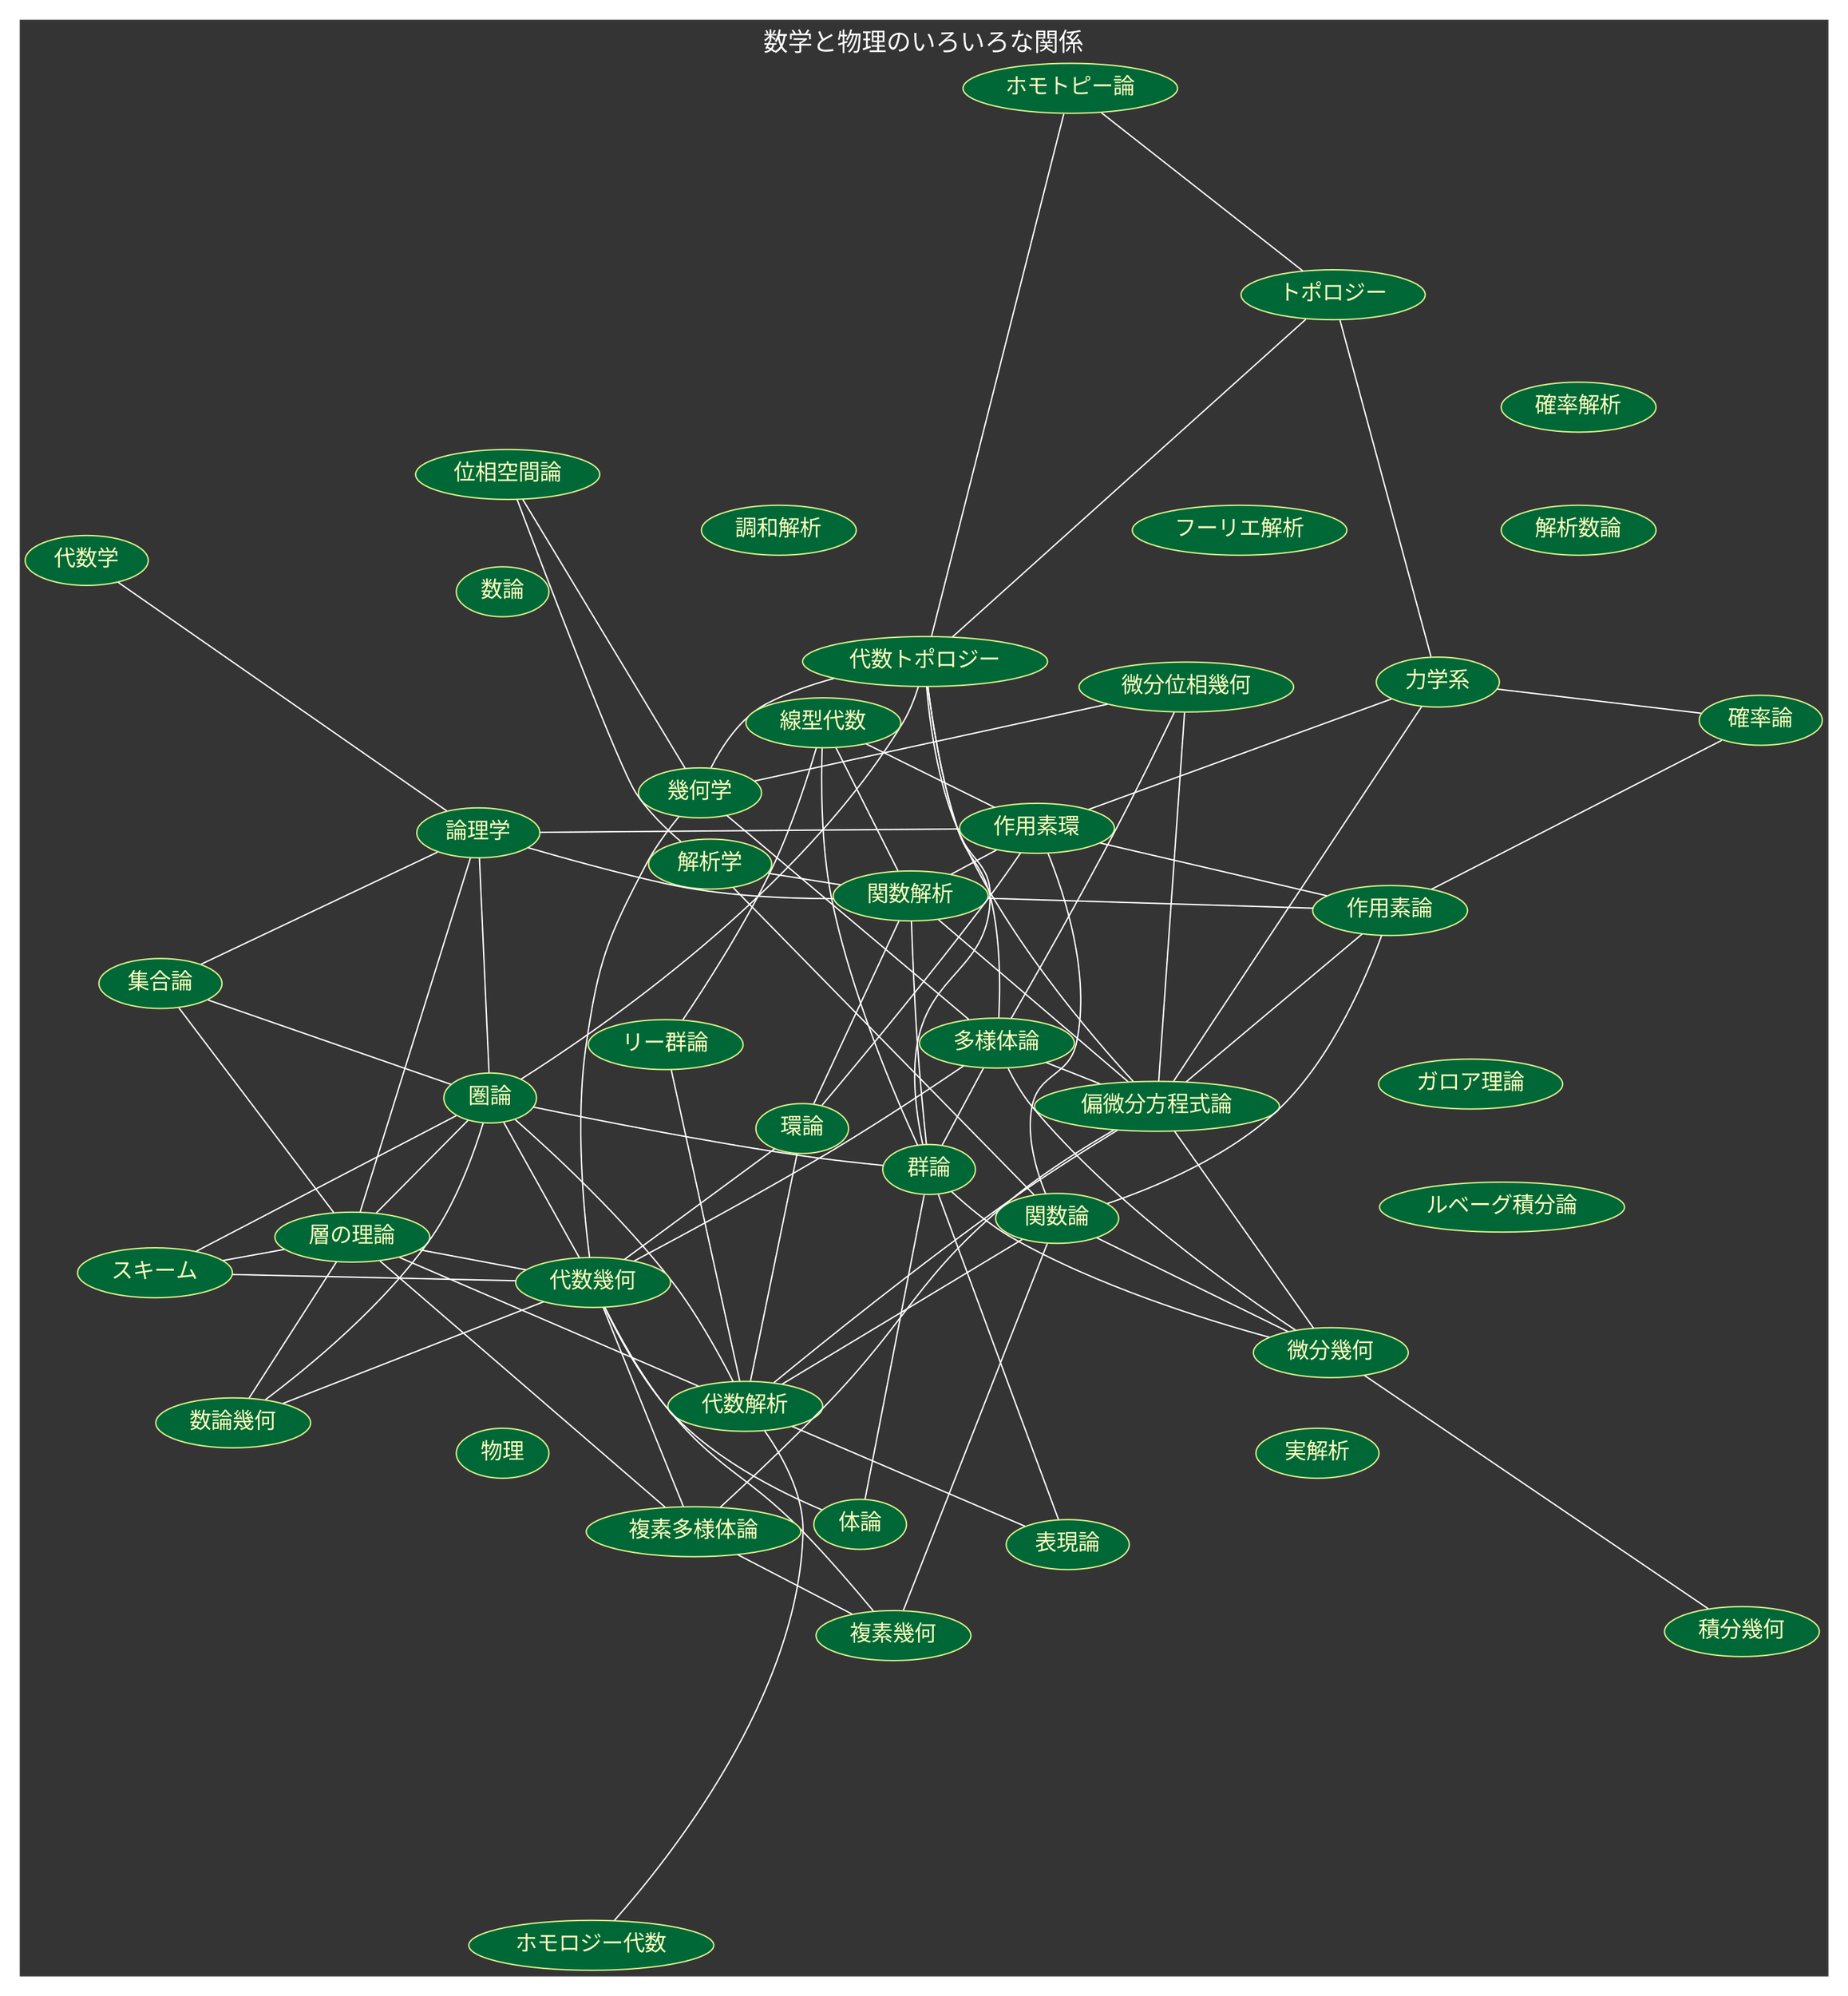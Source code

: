 strict graph graph_name {
    layout=fdp
    graph [
           charset = "UTF-8",
           fontname="Migu 1M",
           label = "数学と物理のいろいろな関係",
           labelloc = "t",
           labeljust = "c",
           bgcolor = "#343434",
           fontcolor = white,
           fontsize = 18,
           style = "filled",
           rankdir = TB,
           margin = 0.2,
           splines = spline,
           ranksep = 1.0,
           nodesep = 0.9
           ];

    node [
          colorscheme = "rdylgn11"
          style = "solid,filled",
          fontsize = 16,
          fontcolor = 6,
          fontname = "Migu 1M",
          color = 7,
          fillcolor = 11,
          ];

    edge [
          style = solid,
          fontsize = 14,
          fontcolor = white,
          fontname = "Migu 1M",
          color = white,
          labelfloat = true,
          labeldistance = 2.5,
          labelangle = 70
          ];

    Algebra [label="代数学"]
    AlgebraicAnalysis [label="代数解析"]
    AlgebraicGeometry [label="代数幾何"]
    AlgebraicTopology [label="代数トポロジー"]
    GaloisTheory [label="ガロア理論"]
    Analysis [label="解析学"]
    CategoryTheory [label="圏論"]
    RingTheory [label="環論"]
    DifferentialGeometry [label="微分幾何"]
    DifferentialTopology [label="微分位相幾何"]
    DynamicalSystem [label="力学系"]
    FieldTheory [label="体論"]
    FunctionTheory [label="関数論"]
    FunctionalAnalysis [label="関数解析"]
    Geometry [label="幾何学"]
    GroupTheory [label="群論"]
    IntegralGeometry [label="積分幾何"]
    Logic [label="論理学"]
    ManifoldTheory [label="多様体論"]
    OperatorAlgebra [label="作用素環"]
    OperatorTheory [label="作用素論"]
    DifferentialEquations [label="偏微分方程式論"]
    SchemeTheory [label="スキーム"]
    SetTheory [label="集合論"]
    SheafTheory [label="層の理論"]
    TopologicalSpaceTheory [label="位相空間論"]
    Topology [label="トポロジー"]
    HomologicalAlgebra [label="ホモロジー代数"]
    RepresentationTheory [label="表現論"]
    LieGroupTheory [label="リー群論"]
    HomotopyTheory [label="ホモトピー論"]
    ComplexGeometry [label="複素幾何"]
    ComplexManifoldThepry [label="複素多様体論"]
    FourierAnalysis [label="フーリエ解析"]
    HarmonicAnalysis [label="調和解析"]
    RealAnalysis [label="実解析"]
    NumberTheory [label="数論"]
    AnalyticNumberTheory [label="解析数論"]
    Probability [label="確率論"]
    StochasticAnalysis [label="確率解析"]
    ArithmeticGeometry [label="数論幾何"]
    LebesgueIntegralTheory [label="ルベーグ積分論"]
    LinearAlgebra [label="線型代数"]

    physics [label="物理"]

    Algebra -- Logic
    AlgebraicAnalysis -- CategoryTheory
    AlgebraicAnalysis -- DifferentialEquations
    AlgebraicAnalysis -- FunctionTheory
    AlgebraicAnalysis -- HomologicalAlgebra
    AlgebraicAnalysis -- LieGroupTheory
    AlgebraicAnalysis -- RepresentationTheory
    AlgebraicAnalysis -- RingTheory
    AlgebraicAnalysis -- RingTheory
    AlgebraicAnalysis -- SheafTheory
    AlgebraicGeometry -- ArithmeticGeometry
    AlgebraicGeometry -- CategoryTheory
    AlgebraicGeometry -- ComplexGeometry
    AlgebraicGeometry -- ComplexManifoldThepry
    AlgebraicGeometry -- FieldTheory
    AlgebraicGeometry -- Geometry
    AlgebraicGeometry -- ManifoldTheory
    AlgebraicGeometry -- RingTheory
    AlgebraicGeometry -- SchemeTheory
    AlgebraicGeometry -- SheafTheory
    AlgebraicTopology -- CategoryTheory
    AlgebraicTopology -- DifferentialEquations
    AlgebraicTopology -- Geometry
    AlgebraicTopology -- HomotopyTheory
    AlgebraicTopology -- ManifoldTheory
    AlgebraicTopology -- Topology
    Analysis -- FunctionTheory
    Analysis -- FunctionalAnalysis
    Analysis -- TopologicalSpaceTheory
    ArithmeticGeometry -- CategoryTheory
    ArithmeticGeometry -- SheafTheory
    CategoryTheory -- SchemeTheory
    CategoryTheory -- SetTheory
    CategoryTheory -- SheafTheory
    ComplexGeometry -- ComplexManifoldThepry
    ComplexGeometry -- FunctionTheory
    ComplexManifoldThepry -- DifferentialEquations
    ComplexManifoldThepry -- SheafTheory
    DifferentialEquations -- DynamicalSystem
    DifferentialGeometry -- DifferentialEquations
    DifferentialGeometry -- FunctionTheory
    DifferentialGeometry -- IntegralGeometry
    DifferentialGeometry -- ManifoldTheory
    DifferentialTopology -- DifferentialEquations
    DifferentialTopology -- Geometry
    DifferentialTopology -- ManifoldTheory
    DynamicalSystem -- OperatorAlgebra
    DynamicalSystem -- Probability
    DynamicalSystem -- Topology
    FunctionTheory -- OperatorAlgebra
    FunctionTheory -- OperatorTheory
    FunctionalAnalysis -- DifferentialEquations
    FunctionalAnalysis -- LinearAlgebra
    FunctionalAnalysis -- OperatorAlgebra
    FunctionalAnalysis -- OperatorTheory
    FunctionalAnalysis -- RingTheory
    Geometry -- ManifoldTheory
    Geometry -- TopologicalSpaceTheory
    Geometry -- TopologicalSpaceTheory
    GroupTheory -- AlgebraicTopology
    GroupTheory -- CategoryTheory
    GroupTheory -- DifferentialGeometry
    GroupTheory -- FieldTheory
    GroupTheory -- FunctionalAnalysis
    GroupTheory -- LinearAlgebra
    GroupTheory -- ManifoldTheory
    GroupTheory -- RepresentationTheory
    HomotopyTheory -- Topology
    LinearAlgebra -- LieGroupTheory
    LinearAlgebra -- OperatorAlgebra
    Logic -- CategoryTheory
    Logic -- FunctionalAnalysis
    Logic -- OperatorAlgebra
    Logic -- SetTheory
    Logic -- SheafTheory
    ManifoldTheory -- DifferentialEquations
    OperatorTheory -- DifferentialEquations
    OperatorTheory -- OperatorAlgebra
    OperatorTheory -- Probability
    RingTheory -- OperatorAlgebra
    SchemeTheory -- SheafTheory
    SetTheory -- SheafTheory
}
